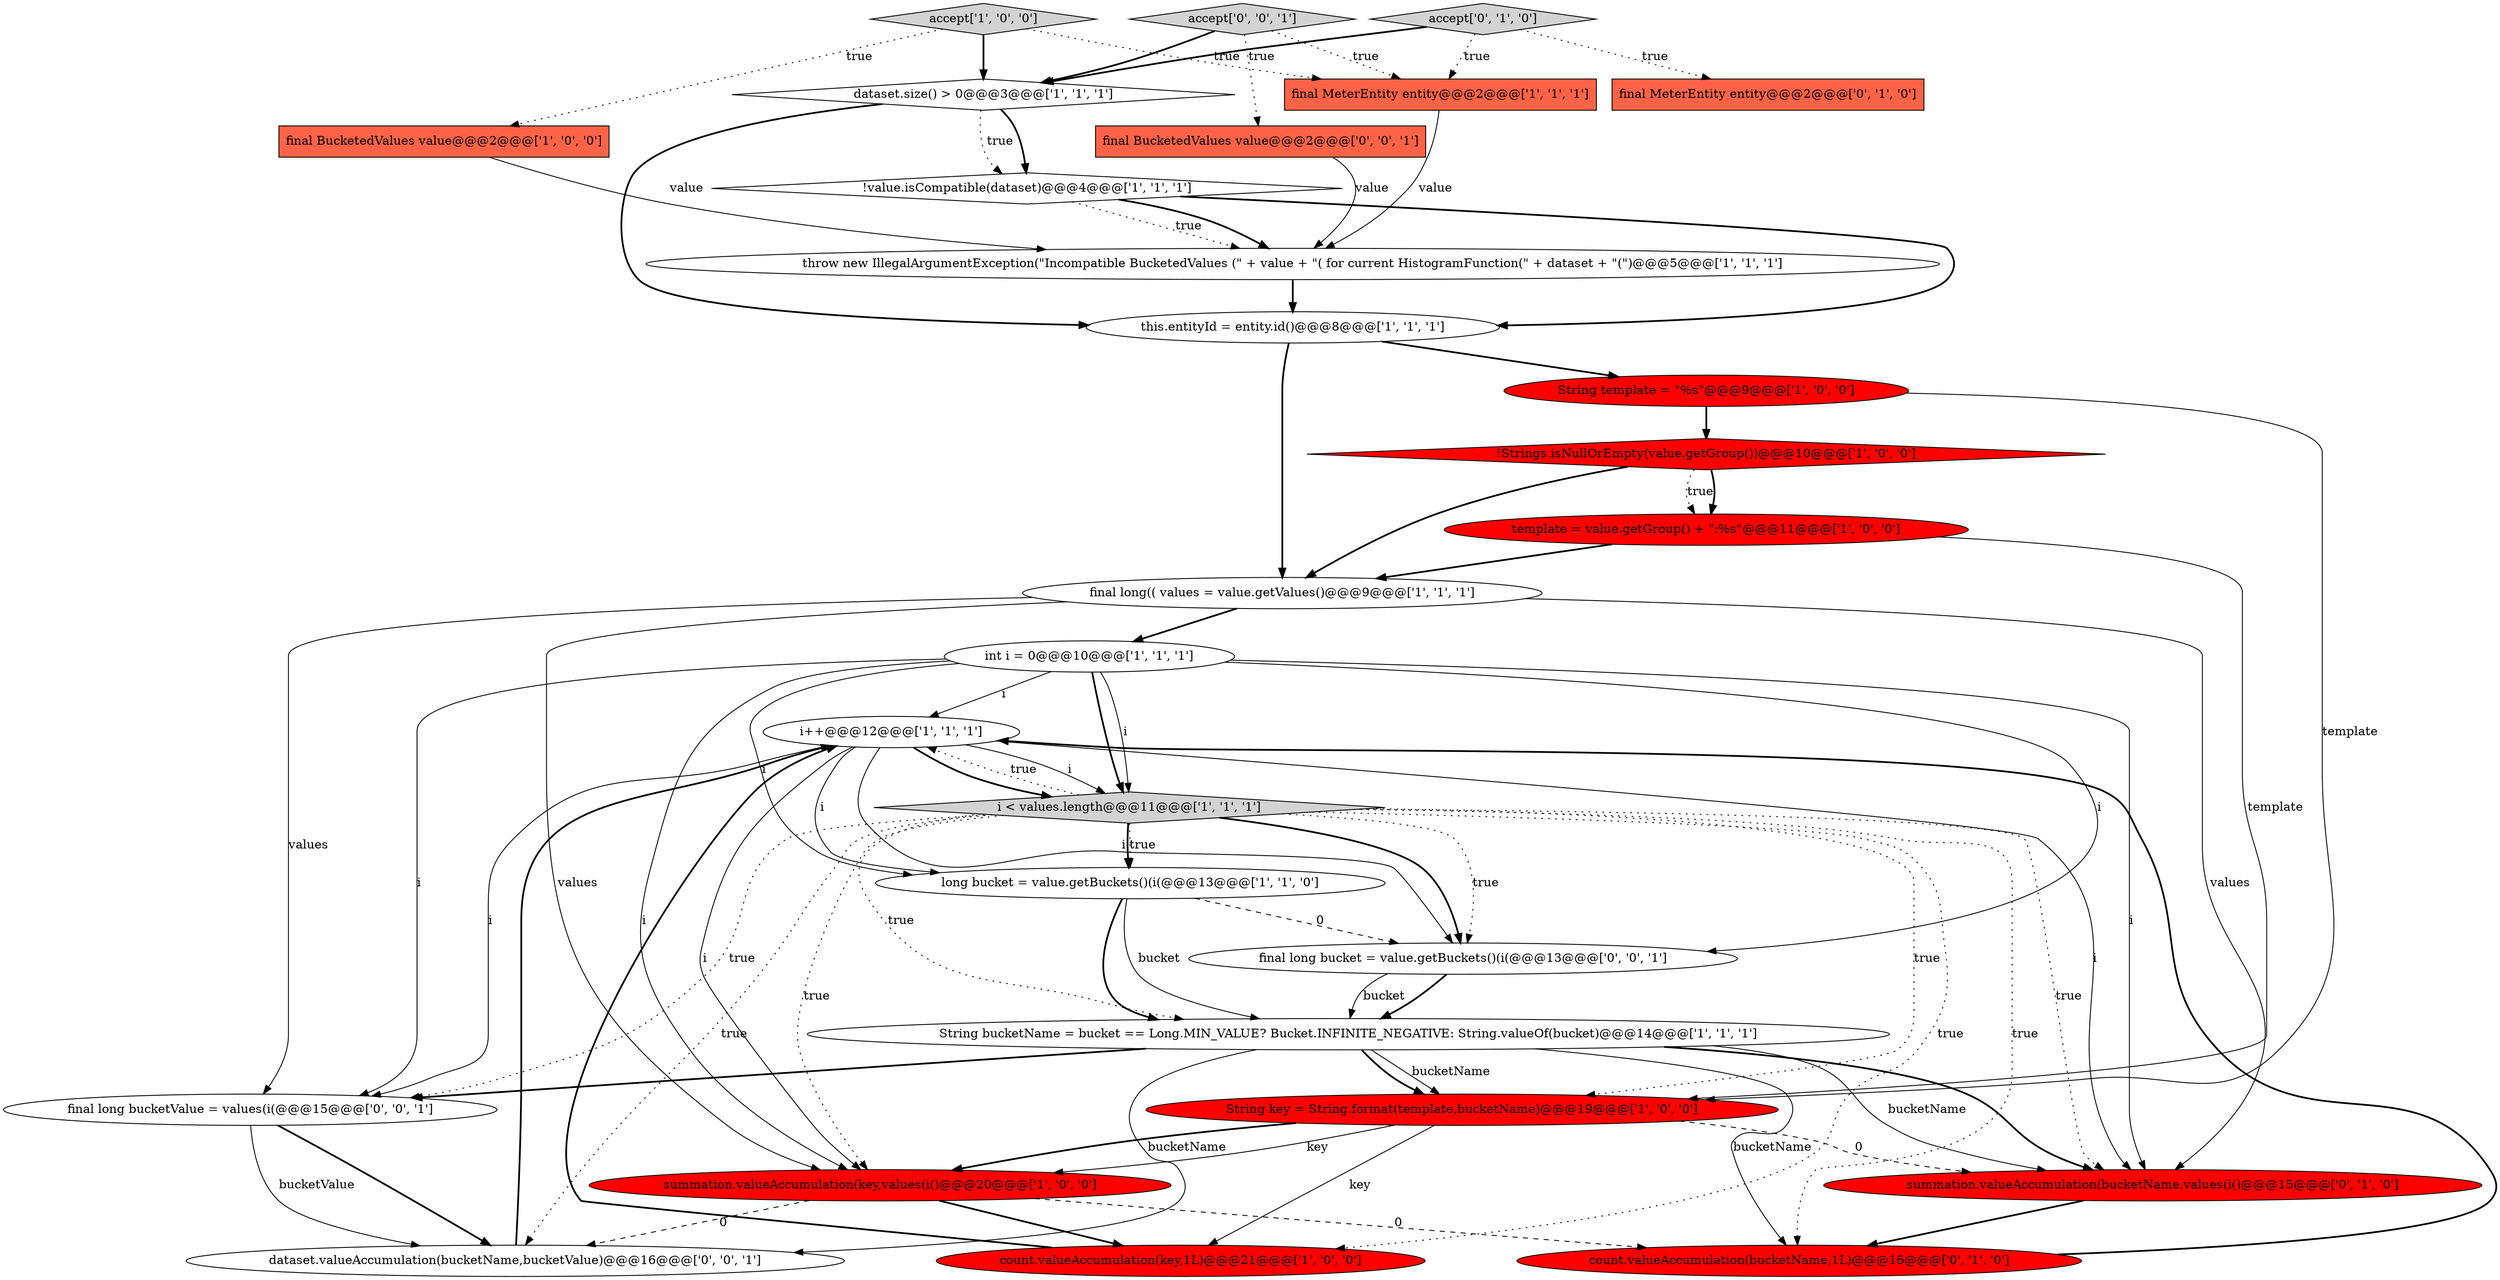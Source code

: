 digraph {
18 [style = filled, label = "i++@@@12@@@['1', '1', '1']", fillcolor = white, shape = ellipse image = "AAA0AAABBB1BBB"];
9 [style = filled, label = "summation.valueAccumulation(key,values(i()@@@20@@@['1', '0', '0']", fillcolor = red, shape = ellipse image = "AAA1AAABBB1BBB"];
7 [style = filled, label = "this.entityId = entity.id()@@@8@@@['1', '1', '1']", fillcolor = white, shape = ellipse image = "AAA0AAABBB1BBB"];
2 [style = filled, label = "final BucketedValues value@@@2@@@['1', '0', '0']", fillcolor = tomato, shape = box image = "AAA0AAABBB1BBB"];
13 [style = filled, label = "String bucketName = bucket == Long.MIN_VALUE? Bucket.INFINITE_NEGATIVE: String.valueOf(bucket)@@@14@@@['1', '1', '1']", fillcolor = white, shape = ellipse image = "AAA0AAABBB1BBB"];
22 [style = filled, label = "summation.valueAccumulation(bucketName,values(i()@@@15@@@['0', '1', '0']", fillcolor = red, shape = ellipse image = "AAA1AAABBB2BBB"];
15 [style = filled, label = "dataset.size() > 0@@@3@@@['1', '1', '1']", fillcolor = white, shape = diamond image = "AAA0AAABBB1BBB"];
3 [style = filled, label = "String key = String.format(template,bucketName)@@@19@@@['1', '0', '0']", fillcolor = red, shape = ellipse image = "AAA1AAABBB1BBB"];
16 [style = filled, label = "String template = \"%s\"@@@9@@@['1', '0', '0']", fillcolor = red, shape = ellipse image = "AAA1AAABBB1BBB"];
5 [style = filled, label = "i < values.length@@@11@@@['1', '1', '1']", fillcolor = lightgray, shape = diamond image = "AAA0AAABBB1BBB"];
19 [style = filled, label = "accept['0', '1', '0']", fillcolor = lightgray, shape = diamond image = "AAA0AAABBB2BBB"];
25 [style = filled, label = "final long bucketValue = values(i(@@@15@@@['0', '0', '1']", fillcolor = white, shape = ellipse image = "AAA0AAABBB3BBB"];
1 [style = filled, label = "count.valueAccumulation(key,1L)@@@21@@@['1', '0', '0']", fillcolor = red, shape = ellipse image = "AAA1AAABBB1BBB"];
26 [style = filled, label = "final BucketedValues value@@@2@@@['0', '0', '1']", fillcolor = tomato, shape = box image = "AAA0AAABBB3BBB"];
4 [style = filled, label = "!value.isCompatible(dataset)@@@4@@@['1', '1', '1']", fillcolor = white, shape = diamond image = "AAA0AAABBB1BBB"];
21 [style = filled, label = "count.valueAccumulation(bucketName,1L)@@@16@@@['0', '1', '0']", fillcolor = red, shape = ellipse image = "AAA1AAABBB2BBB"];
20 [style = filled, label = "final MeterEntity entity@@@2@@@['0', '1', '0']", fillcolor = tomato, shape = box image = "AAA0AAABBB2BBB"];
23 [style = filled, label = "final long bucket = value.getBuckets()(i(@@@13@@@['0', '0', '1']", fillcolor = white, shape = ellipse image = "AAA0AAABBB3BBB"];
6 [style = filled, label = "!Strings.isNullOrEmpty(value.getGroup())@@@10@@@['1', '0', '0']", fillcolor = red, shape = diamond image = "AAA1AAABBB1BBB"];
10 [style = filled, label = "accept['1', '0', '0']", fillcolor = lightgray, shape = diamond image = "AAA0AAABBB1BBB"];
24 [style = filled, label = "accept['0', '0', '1']", fillcolor = lightgray, shape = diamond image = "AAA0AAABBB3BBB"];
8 [style = filled, label = "template = value.getGroup() + \":%s\"@@@11@@@['1', '0', '0']", fillcolor = red, shape = ellipse image = "AAA1AAABBB1BBB"];
11 [style = filled, label = "throw new IllegalArgumentException(\"Incompatible BucketedValues (\" + value + \"( for current HistogramFunction(\" + dataset + \"(\")@@@5@@@['1', '1', '1']", fillcolor = white, shape = ellipse image = "AAA0AAABBB1BBB"];
27 [style = filled, label = "dataset.valueAccumulation(bucketName,bucketValue)@@@16@@@['0', '0', '1']", fillcolor = white, shape = ellipse image = "AAA0AAABBB3BBB"];
17 [style = filled, label = "int i = 0@@@10@@@['1', '1', '1']", fillcolor = white, shape = ellipse image = "AAA0AAABBB1BBB"];
14 [style = filled, label = "final MeterEntity entity@@@2@@@['1', '1', '1']", fillcolor = tomato, shape = box image = "AAA0AAABBB1BBB"];
0 [style = filled, label = "final long(( values = value.getValues()@@@9@@@['1', '1', '1']", fillcolor = white, shape = ellipse image = "AAA0AAABBB1BBB"];
12 [style = filled, label = "long bucket = value.getBuckets()(i(@@@13@@@['1', '1', '0']", fillcolor = white, shape = ellipse image = "AAA0AAABBB1BBB"];
13->22 [style = solid, label="bucketName"];
5->18 [style = dotted, label="true"];
13->3 [style = solid, label="bucketName"];
5->1 [style = dotted, label="true"];
5->23 [style = dotted, label="true"];
18->23 [style = solid, label="i"];
9->27 [style = dashed, label="0"];
8->3 [style = solid, label="template"];
5->12 [style = dotted, label="true"];
21->18 [style = bold, label=""];
17->22 [style = solid, label="i"];
8->0 [style = bold, label=""];
5->13 [style = dotted, label="true"];
5->22 [style = dotted, label="true"];
23->13 [style = bold, label=""];
9->21 [style = dashed, label="0"];
7->16 [style = bold, label=""];
18->22 [style = solid, label="i"];
5->9 [style = dotted, label="true"];
26->11 [style = solid, label="value"];
13->22 [style = bold, label=""];
19->15 [style = bold, label=""];
18->9 [style = solid, label="i"];
13->25 [style = bold, label=""];
17->5 [style = bold, label=""];
5->23 [style = bold, label=""];
0->17 [style = bold, label=""];
16->6 [style = bold, label=""];
16->3 [style = solid, label="template"];
17->25 [style = solid, label="i"];
7->0 [style = bold, label=""];
3->22 [style = dashed, label="0"];
5->3 [style = dotted, label="true"];
0->9 [style = solid, label="values"];
17->5 [style = solid, label="i"];
0->22 [style = solid, label="values"];
25->27 [style = bold, label=""];
5->25 [style = dotted, label="true"];
24->26 [style = dotted, label="true"];
2->11 [style = solid, label="value"];
9->1 [style = bold, label=""];
27->18 [style = bold, label=""];
12->23 [style = dashed, label="0"];
17->23 [style = solid, label="i"];
4->11 [style = dotted, label="true"];
0->25 [style = solid, label="values"];
4->7 [style = bold, label=""];
14->11 [style = solid, label="value"];
17->12 [style = solid, label="i"];
18->5 [style = solid, label="i"];
3->9 [style = bold, label=""];
13->27 [style = solid, label="bucketName"];
12->13 [style = bold, label=""];
13->21 [style = solid, label="bucketName"];
10->2 [style = dotted, label="true"];
6->8 [style = dotted, label="true"];
3->9 [style = solid, label="key"];
5->27 [style = dotted, label="true"];
5->21 [style = dotted, label="true"];
18->25 [style = solid, label="i"];
24->15 [style = bold, label=""];
25->27 [style = solid, label="bucketValue"];
3->1 [style = solid, label="key"];
18->12 [style = solid, label="i"];
19->14 [style = dotted, label="true"];
10->15 [style = bold, label=""];
24->14 [style = dotted, label="true"];
15->7 [style = bold, label=""];
12->13 [style = solid, label="bucket"];
19->20 [style = dotted, label="true"];
22->21 [style = bold, label=""];
23->13 [style = solid, label="bucket"];
1->18 [style = bold, label=""];
6->0 [style = bold, label=""];
17->9 [style = solid, label="i"];
15->4 [style = dotted, label="true"];
17->18 [style = solid, label="i"];
10->14 [style = dotted, label="true"];
13->3 [style = bold, label=""];
5->12 [style = bold, label=""];
18->5 [style = bold, label=""];
6->8 [style = bold, label=""];
15->4 [style = bold, label=""];
4->11 [style = bold, label=""];
11->7 [style = bold, label=""];
}
